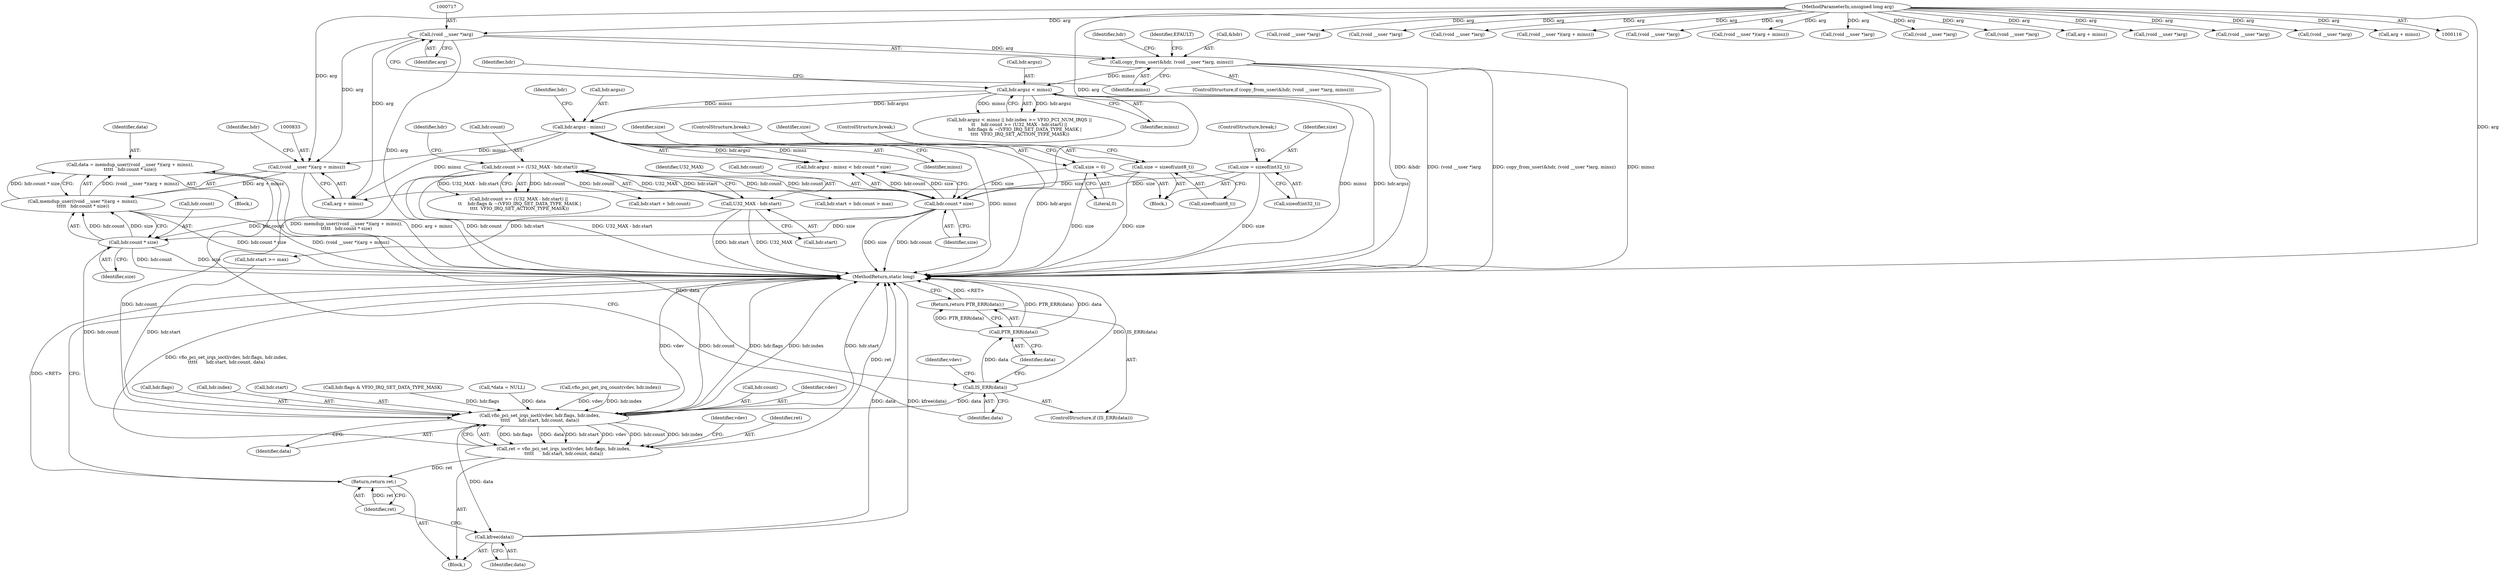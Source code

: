 digraph "0_linux_05692d7005a364add85c6e25a6c4447ce08f913a@integer" {
"1000829" [label="(Call,data = memdup_user((void __user *)(arg + minsz),\n\t\t\t\t\t   hdr.count * size))"];
"1000831" [label="(Call,memdup_user((void __user *)(arg + minsz),\n\t\t\t\t\t   hdr.count * size))"];
"1000832" [label="(Call,(void __user *)(arg + minsz))"];
"1000716" [label="(Call,(void __user *)arg)"];
"1000119" [label="(MethodParameterIn,unsigned long arg)"];
"1000816" [label="(Call,hdr.argsz - minsz)"];
"1000725" [label="(Call,hdr.argsz < minsz)"];
"1000713" [label="(Call,copy_from_user(&hdr, (void __user *)arg, minsz))"];
"1000837" [label="(Call,hdr.count * size)"];
"1000821" [label="(Call,hdr.count * size)"];
"1000737" [label="(Call,hdr.count >= (U32_MAX - hdr.start))"];
"1000741" [label="(Call,U32_MAX - hdr.start)"];
"1000791" [label="(Call,size = 0)"];
"1000802" [label="(Call,size = sizeof(int32_t))"];
"1000796" [label="(Call,size = sizeof(uint8_t))"];
"1000843" [label="(Call,IS_ERR(data))"];
"1000846" [label="(Call,PTR_ERR(data))"];
"1000845" [label="(Return,return PTR_ERR(data);)"];
"1000855" [label="(Call,vfio_pci_set_irqs_ioctl(vdev, hdr.flags, hdr.index,\n\t\t\t\t\t      hdr.start, hdr.count, data))"];
"1000853" [label="(Call,ret = vfio_pci_set_irqs_ioctl(vdev, hdr.flags, hdr.index,\n\t\t\t\t\t      hdr.start, hdr.count, data))"];
"1000877" [label="(Return,return ret;)"];
"1000875" [label="(Call,kfree(data))"];
"1000716" [label="(Call,(void __user *)arg)"];
"1000866" [label="(Call,hdr.count)"];
"1000839" [label="(Identifier,hdr)"];
"1000743" [label="(Call,hdr.start)"];
"1000792" [label="(Identifier,size)"];
"1000725" [label="(Call,hdr.argsz < minsz)"];
"1000609" [label="(Call,(void __user *)arg)"];
"1000714" [label="(Call,&hdr)"];
"1000686" [label="(Call,(void __user *)arg)"];
"1001122" [label="(Call,(void __user *)arg)"];
"1000797" [label="(Identifier,size)"];
"1001074" [label="(Call,(void __user *)(arg + minsz))"];
"1000733" [label="(Identifier,hdr)"];
"1000876" [label="(Identifier,data)"];
"1000806" [label="(ControlStructure,break;)"];
"1000823" [label="(Identifier,hdr)"];
"1000834" [label="(Call,arg + minsz)"];
"1000557" [label="(Call,(void __user *)arg)"];
"1001229" [label="(Call,(void __user *)(arg + minsz))"];
"1000838" [label="(Call,hdr.count)"];
"1000877" [label="(Return,return ret;)"];
"1000815" [label="(Call,hdr.argsz - minsz < hdr.count * size)"];
"1000724" [label="(Call,hdr.argsz < minsz || hdr.index >= VFIO_PCI_NUM_IRQS ||\n\t\t    hdr.count >= (U32_MAX - hdr.start) ||\n \t\t    hdr.flags & ~(VFIO_IRQ_SET_DATA_TYPE_MASK |\n \t\t\t\t  VFIO_IRQ_SET_ACTION_TYPE_MASK))"];
"1000798" [label="(Call,sizeof(uint8_t))"];
"1000800" [label="(ControlStructure,break;)"];
"1000771" [label="(Call,hdr.start + hdr.count > max)"];
"1000794" [label="(ControlStructure,break;)"];
"1000183" [label="(Call,(void __user *)arg)"];
"1000804" [label="(Call,sizeof(int32_t))"];
"1000825" [label="(Identifier,size)"];
"1000841" [label="(Identifier,size)"];
"1000843" [label="(Call,IS_ERR(data))"];
"1000831" [label="(Call,memdup_user((void __user *)(arg + minsz),\n\t\t\t\t\t   hdr.count * size))"];
"1000737" [label="(Call,hdr.count >= (U32_MAX - hdr.start))"];
"1000869" [label="(Identifier,data)"];
"1000817" [label="(Call,hdr.argsz)"];
"1000700" [label="(Block,)"];
"1000719" [label="(Identifier,minsz)"];
"1000748" [label="(Identifier,hdr)"];
"1000873" [label="(Identifier,vdev)"];
"1001380" [label="(MethodReturn,static long)"];
"1000832" [label="(Call,(void __user *)(arg + minsz))"];
"1000119" [label="(MethodParameterIn,unsigned long arg)"];
"1000856" [label="(Identifier,vdev)"];
"1000727" [label="(Identifier,hdr)"];
"1000759" [label="(Call,vfio_pci_get_irq_count(vdev, hdr.index))"];
"1000847" [label="(Identifier,data)"];
"1000820" [label="(Identifier,minsz)"];
"1000875" [label="(Call,kfree(data))"];
"1000712" [label="(ControlStructure,if (copy_from_user(&hdr, (void __user *)arg, minsz)))"];
"1000851" [label="(Identifier,vdev)"];
"1000802" [label="(Call,size = sizeof(int32_t))"];
"1000738" [label="(Call,hdr.count)"];
"1000791" [label="(Call,size = 0)"];
"1000846" [label="(Call,PTR_ERR(data))"];
"1000857" [label="(Call,hdr.flags)"];
"1000136" [label="(Call,(void __user *)arg)"];
"1000718" [label="(Identifier,arg)"];
"1000842" [label="(ControlStructure,if (IS_ERR(data)))"];
"1000796" [label="(Call,size = sizeof(uint8_t))"];
"1000860" [label="(Call,hdr.index)"];
"1000793" [label="(Literal,0)"];
"1000813" [label="(Block,)"];
"1000212" [label="(Call,(void __user *)arg)"];
"1001231" [label="(Call,arg + minsz)"];
"1000844" [label="(Identifier,data)"];
"1000766" [label="(Call,hdr.start >= max)"];
"1000729" [label="(Identifier,minsz)"];
"1000736" [label="(Call,hdr.count >= (U32_MAX - hdr.start) ||\n \t\t    hdr.flags & ~(VFIO_IRQ_SET_DATA_TYPE_MASK |\n \t\t\t\t  VFIO_IRQ_SET_ACTION_TYPE_MASK))"];
"1000722" [label="(Identifier,EFAULT)"];
"1000803" [label="(Identifier,size)"];
"1000816" [label="(Call,hdr.argsz - minsz)"];
"1000863" [label="(Call,hdr.start)"];
"1000821" [label="(Call,hdr.count * size)"];
"1000854" [label="(Identifier,ret)"];
"1000784" [label="(Call,hdr.flags & VFIO_IRQ_SET_DATA_TYPE_MASK)"];
"1000855" [label="(Call,vfio_pci_set_irqs_ioctl(vdev, hdr.flags, hdr.index,\n\t\t\t\t\t      hdr.start, hdr.count, data))"];
"1000704" [label="(Call,*data = NULL)"];
"1000853" [label="(Call,ret = vfio_pci_set_irqs_ioctl(vdev, hdr.flags, hdr.index,\n\t\t\t\t\t      hdr.start, hdr.count, data))"];
"1001058" [label="(Call,(void __user *)arg)"];
"1000589" [label="(Call,(void __user *)arg)"];
"1000789" [label="(Block,)"];
"1000741" [label="(Call,U32_MAX - hdr.start)"];
"1000837" [label="(Call,hdr.count * size)"];
"1000822" [label="(Call,hdr.count)"];
"1000922" [label="(Call,(void __user *)arg)"];
"1000713" [label="(Call,copy_from_user(&hdr, (void __user *)arg, minsz))"];
"1000829" [label="(Call,data = memdup_user((void __user *)(arg + minsz),\n\t\t\t\t\t   hdr.count * size))"];
"1000772" [label="(Call,hdr.start + hdr.count)"];
"1000830" [label="(Identifier,data)"];
"1000845" [label="(Return,return PTR_ERR(data);)"];
"1000742" [label="(Identifier,U32_MAX)"];
"1000878" [label="(Identifier,ret)"];
"1000726" [label="(Call,hdr.argsz)"];
"1001076" [label="(Call,arg + minsz)"];
"1000829" -> "1000813"  [label="AST: "];
"1000829" -> "1000831"  [label="CFG: "];
"1000830" -> "1000829"  [label="AST: "];
"1000831" -> "1000829"  [label="AST: "];
"1000844" -> "1000829"  [label="CFG: "];
"1000829" -> "1001380"  [label="DDG: memdup_user((void __user *)(arg + minsz),\n\t\t\t\t\t   hdr.count * size)"];
"1000831" -> "1000829"  [label="DDG: (void __user *)(arg + minsz)"];
"1000831" -> "1000829"  [label="DDG: hdr.count * size"];
"1000829" -> "1000843"  [label="DDG: data"];
"1000831" -> "1000837"  [label="CFG: "];
"1000832" -> "1000831"  [label="AST: "];
"1000837" -> "1000831"  [label="AST: "];
"1000831" -> "1001380"  [label="DDG: (void __user *)(arg + minsz)"];
"1000831" -> "1001380"  [label="DDG: hdr.count * size"];
"1000832" -> "1000831"  [label="DDG: arg + minsz"];
"1000837" -> "1000831"  [label="DDG: hdr.count"];
"1000837" -> "1000831"  [label="DDG: size"];
"1000832" -> "1000834"  [label="CFG: "];
"1000833" -> "1000832"  [label="AST: "];
"1000834" -> "1000832"  [label="AST: "];
"1000839" -> "1000832"  [label="CFG: "];
"1000832" -> "1001380"  [label="DDG: arg + minsz"];
"1000716" -> "1000832"  [label="DDG: arg"];
"1000119" -> "1000832"  [label="DDG: arg"];
"1000816" -> "1000832"  [label="DDG: minsz"];
"1000716" -> "1000713"  [label="AST: "];
"1000716" -> "1000718"  [label="CFG: "];
"1000717" -> "1000716"  [label="AST: "];
"1000718" -> "1000716"  [label="AST: "];
"1000719" -> "1000716"  [label="CFG: "];
"1000716" -> "1001380"  [label="DDG: arg"];
"1000716" -> "1000713"  [label="DDG: arg"];
"1000119" -> "1000716"  [label="DDG: arg"];
"1000716" -> "1000834"  [label="DDG: arg"];
"1000119" -> "1000116"  [label="AST: "];
"1000119" -> "1001380"  [label="DDG: arg"];
"1000119" -> "1000136"  [label="DDG: arg"];
"1000119" -> "1000183"  [label="DDG: arg"];
"1000119" -> "1000212"  [label="DDG: arg"];
"1000119" -> "1000557"  [label="DDG: arg"];
"1000119" -> "1000589"  [label="DDG: arg"];
"1000119" -> "1000609"  [label="DDG: arg"];
"1000119" -> "1000686"  [label="DDG: arg"];
"1000119" -> "1000834"  [label="DDG: arg"];
"1000119" -> "1000922"  [label="DDG: arg"];
"1000119" -> "1001058"  [label="DDG: arg"];
"1000119" -> "1001074"  [label="DDG: arg"];
"1000119" -> "1001076"  [label="DDG: arg"];
"1000119" -> "1001122"  [label="DDG: arg"];
"1000119" -> "1001229"  [label="DDG: arg"];
"1000119" -> "1001231"  [label="DDG: arg"];
"1000816" -> "1000815"  [label="AST: "];
"1000816" -> "1000820"  [label="CFG: "];
"1000817" -> "1000816"  [label="AST: "];
"1000820" -> "1000816"  [label="AST: "];
"1000823" -> "1000816"  [label="CFG: "];
"1000816" -> "1001380"  [label="DDG: hdr.argsz"];
"1000816" -> "1001380"  [label="DDG: minsz"];
"1000816" -> "1000815"  [label="DDG: hdr.argsz"];
"1000816" -> "1000815"  [label="DDG: minsz"];
"1000725" -> "1000816"  [label="DDG: hdr.argsz"];
"1000725" -> "1000816"  [label="DDG: minsz"];
"1000816" -> "1000834"  [label="DDG: minsz"];
"1000725" -> "1000724"  [label="AST: "];
"1000725" -> "1000729"  [label="CFG: "];
"1000726" -> "1000725"  [label="AST: "];
"1000729" -> "1000725"  [label="AST: "];
"1000733" -> "1000725"  [label="CFG: "];
"1000724" -> "1000725"  [label="CFG: "];
"1000725" -> "1001380"  [label="DDG: minsz"];
"1000725" -> "1001380"  [label="DDG: hdr.argsz"];
"1000725" -> "1000724"  [label="DDG: hdr.argsz"];
"1000725" -> "1000724"  [label="DDG: minsz"];
"1000713" -> "1000725"  [label="DDG: minsz"];
"1000713" -> "1000712"  [label="AST: "];
"1000713" -> "1000719"  [label="CFG: "];
"1000714" -> "1000713"  [label="AST: "];
"1000719" -> "1000713"  [label="AST: "];
"1000722" -> "1000713"  [label="CFG: "];
"1000727" -> "1000713"  [label="CFG: "];
"1000713" -> "1001380"  [label="DDG: &hdr"];
"1000713" -> "1001380"  [label="DDG: (void __user *)arg"];
"1000713" -> "1001380"  [label="DDG: copy_from_user(&hdr, (void __user *)arg, minsz)"];
"1000713" -> "1001380"  [label="DDG: minsz"];
"1000837" -> "1000841"  [label="CFG: "];
"1000838" -> "1000837"  [label="AST: "];
"1000841" -> "1000837"  [label="AST: "];
"1000837" -> "1001380"  [label="DDG: hdr.count"];
"1000837" -> "1001380"  [label="DDG: size"];
"1000821" -> "1000837"  [label="DDG: hdr.count"];
"1000821" -> "1000837"  [label="DDG: size"];
"1000837" -> "1000855"  [label="DDG: hdr.count"];
"1000821" -> "1000815"  [label="AST: "];
"1000821" -> "1000825"  [label="CFG: "];
"1000822" -> "1000821"  [label="AST: "];
"1000825" -> "1000821"  [label="AST: "];
"1000815" -> "1000821"  [label="CFG: "];
"1000821" -> "1001380"  [label="DDG: size"];
"1000821" -> "1001380"  [label="DDG: hdr.count"];
"1000821" -> "1000815"  [label="DDG: hdr.count"];
"1000821" -> "1000815"  [label="DDG: size"];
"1000737" -> "1000821"  [label="DDG: hdr.count"];
"1000791" -> "1000821"  [label="DDG: size"];
"1000802" -> "1000821"  [label="DDG: size"];
"1000796" -> "1000821"  [label="DDG: size"];
"1000737" -> "1000736"  [label="AST: "];
"1000737" -> "1000741"  [label="CFG: "];
"1000738" -> "1000737"  [label="AST: "];
"1000741" -> "1000737"  [label="AST: "];
"1000748" -> "1000737"  [label="CFG: "];
"1000736" -> "1000737"  [label="CFG: "];
"1000737" -> "1001380"  [label="DDG: hdr.count"];
"1000737" -> "1001380"  [label="DDG: U32_MAX - hdr.start"];
"1000737" -> "1000736"  [label="DDG: hdr.count"];
"1000737" -> "1000736"  [label="DDG: U32_MAX - hdr.start"];
"1000741" -> "1000737"  [label="DDG: U32_MAX"];
"1000741" -> "1000737"  [label="DDG: hdr.start"];
"1000737" -> "1000771"  [label="DDG: hdr.count"];
"1000737" -> "1000772"  [label="DDG: hdr.count"];
"1000737" -> "1000855"  [label="DDG: hdr.count"];
"1000741" -> "1000743"  [label="CFG: "];
"1000742" -> "1000741"  [label="AST: "];
"1000743" -> "1000741"  [label="AST: "];
"1000741" -> "1001380"  [label="DDG: U32_MAX"];
"1000741" -> "1001380"  [label="DDG: hdr.start"];
"1000741" -> "1000766"  [label="DDG: hdr.start"];
"1000791" -> "1000789"  [label="AST: "];
"1000791" -> "1000793"  [label="CFG: "];
"1000792" -> "1000791"  [label="AST: "];
"1000793" -> "1000791"  [label="AST: "];
"1000794" -> "1000791"  [label="CFG: "];
"1000791" -> "1001380"  [label="DDG: size"];
"1000802" -> "1000789"  [label="AST: "];
"1000802" -> "1000804"  [label="CFG: "];
"1000803" -> "1000802"  [label="AST: "];
"1000804" -> "1000802"  [label="AST: "];
"1000806" -> "1000802"  [label="CFG: "];
"1000802" -> "1001380"  [label="DDG: size"];
"1000796" -> "1000789"  [label="AST: "];
"1000796" -> "1000798"  [label="CFG: "];
"1000797" -> "1000796"  [label="AST: "];
"1000798" -> "1000796"  [label="AST: "];
"1000800" -> "1000796"  [label="CFG: "];
"1000796" -> "1001380"  [label="DDG: size"];
"1000843" -> "1000842"  [label="AST: "];
"1000843" -> "1000844"  [label="CFG: "];
"1000844" -> "1000843"  [label="AST: "];
"1000847" -> "1000843"  [label="CFG: "];
"1000851" -> "1000843"  [label="CFG: "];
"1000843" -> "1001380"  [label="DDG: IS_ERR(data)"];
"1000843" -> "1000846"  [label="DDG: data"];
"1000843" -> "1000855"  [label="DDG: data"];
"1000846" -> "1000845"  [label="AST: "];
"1000846" -> "1000847"  [label="CFG: "];
"1000847" -> "1000846"  [label="AST: "];
"1000845" -> "1000846"  [label="CFG: "];
"1000846" -> "1001380"  [label="DDG: PTR_ERR(data)"];
"1000846" -> "1001380"  [label="DDG: data"];
"1000846" -> "1000845"  [label="DDG: PTR_ERR(data)"];
"1000845" -> "1000842"  [label="AST: "];
"1001380" -> "1000845"  [label="CFG: "];
"1000845" -> "1001380"  [label="DDG: <RET>"];
"1000855" -> "1000853"  [label="AST: "];
"1000855" -> "1000869"  [label="CFG: "];
"1000856" -> "1000855"  [label="AST: "];
"1000857" -> "1000855"  [label="AST: "];
"1000860" -> "1000855"  [label="AST: "];
"1000863" -> "1000855"  [label="AST: "];
"1000866" -> "1000855"  [label="AST: "];
"1000869" -> "1000855"  [label="AST: "];
"1000853" -> "1000855"  [label="CFG: "];
"1000855" -> "1001380"  [label="DDG: hdr.count"];
"1000855" -> "1001380"  [label="DDG: hdr.flags"];
"1000855" -> "1001380"  [label="DDG: hdr.index"];
"1000855" -> "1001380"  [label="DDG: hdr.start"];
"1000855" -> "1001380"  [label="DDG: vdev"];
"1000855" -> "1000853"  [label="DDG: hdr.flags"];
"1000855" -> "1000853"  [label="DDG: data"];
"1000855" -> "1000853"  [label="DDG: hdr.start"];
"1000855" -> "1000853"  [label="DDG: vdev"];
"1000855" -> "1000853"  [label="DDG: hdr.count"];
"1000855" -> "1000853"  [label="DDG: hdr.index"];
"1000759" -> "1000855"  [label="DDG: vdev"];
"1000759" -> "1000855"  [label="DDG: hdr.index"];
"1000784" -> "1000855"  [label="DDG: hdr.flags"];
"1000766" -> "1000855"  [label="DDG: hdr.start"];
"1000704" -> "1000855"  [label="DDG: data"];
"1000855" -> "1000875"  [label="DDG: data"];
"1000853" -> "1000700"  [label="AST: "];
"1000854" -> "1000853"  [label="AST: "];
"1000873" -> "1000853"  [label="CFG: "];
"1000853" -> "1001380"  [label="DDG: vfio_pci_set_irqs_ioctl(vdev, hdr.flags, hdr.index,\n\t\t\t\t\t      hdr.start, hdr.count, data)"];
"1000853" -> "1001380"  [label="DDG: ret"];
"1000853" -> "1000877"  [label="DDG: ret"];
"1000877" -> "1000700"  [label="AST: "];
"1000877" -> "1000878"  [label="CFG: "];
"1000878" -> "1000877"  [label="AST: "];
"1001380" -> "1000877"  [label="CFG: "];
"1000877" -> "1001380"  [label="DDG: <RET>"];
"1000878" -> "1000877"  [label="DDG: ret"];
"1000875" -> "1000700"  [label="AST: "];
"1000875" -> "1000876"  [label="CFG: "];
"1000876" -> "1000875"  [label="AST: "];
"1000878" -> "1000875"  [label="CFG: "];
"1000875" -> "1001380"  [label="DDG: data"];
"1000875" -> "1001380"  [label="DDG: kfree(data)"];
}
